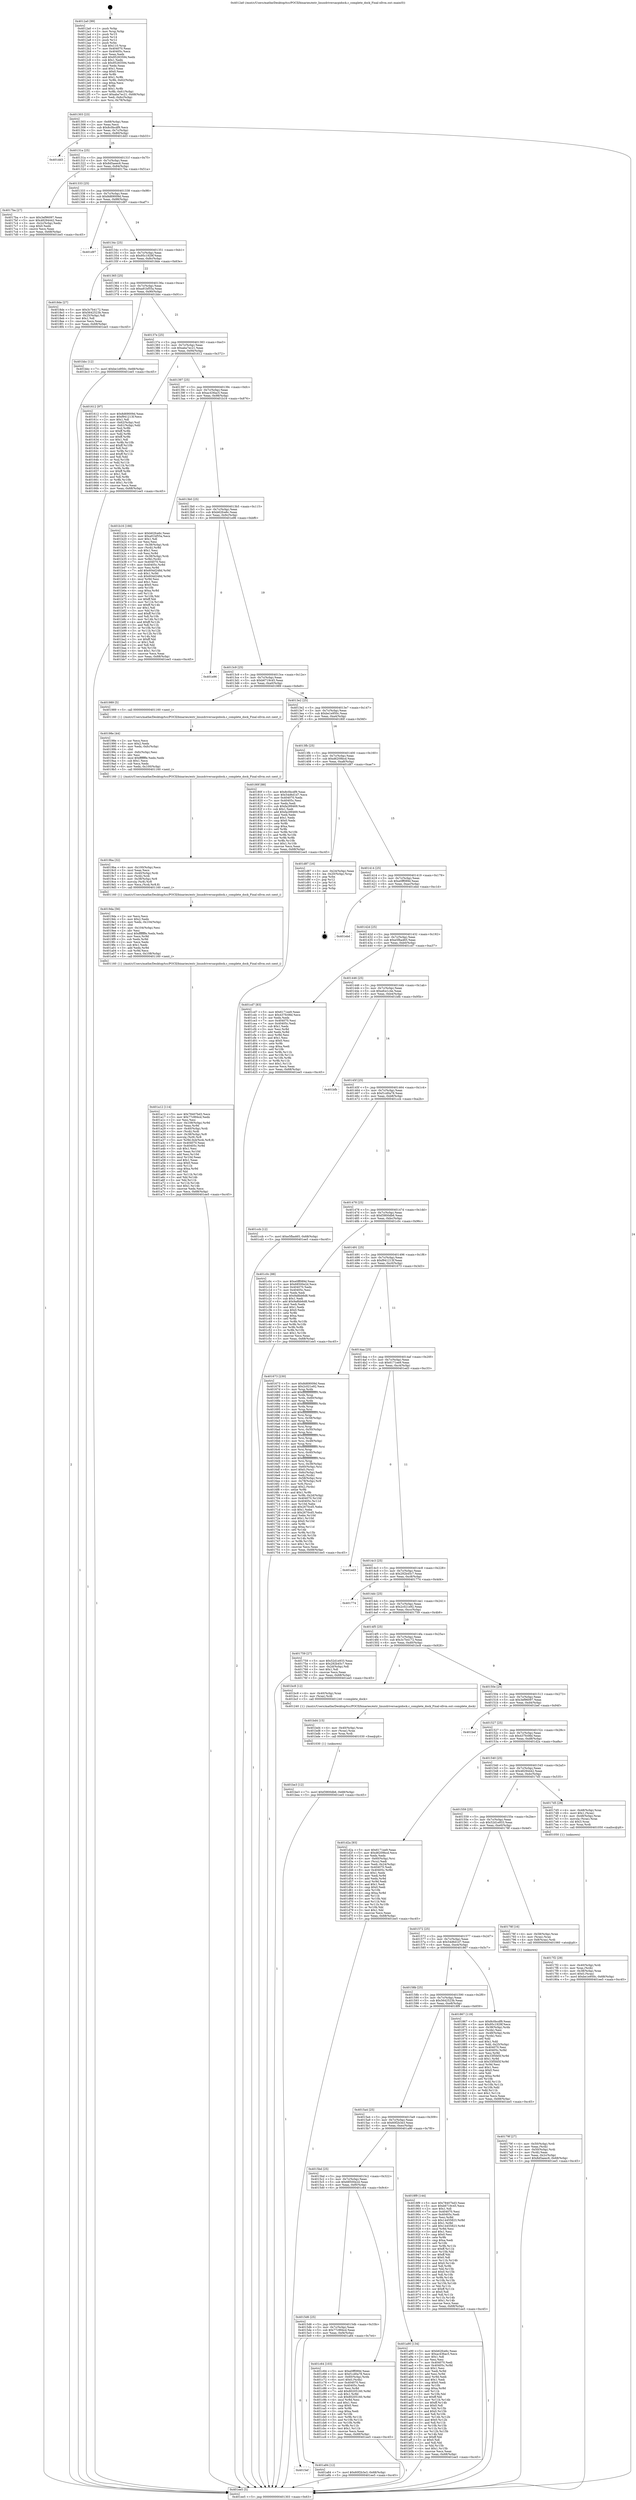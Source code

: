 digraph "0x4012a0" {
  label = "0x4012a0 (/mnt/c/Users/mathe/Desktop/tcc/POCII/binaries/extr_linuxdriversacpidock.c_complete_dock_Final-ollvm.out::main(0))"
  labelloc = "t"
  node[shape=record]

  Entry [label="",width=0.3,height=0.3,shape=circle,fillcolor=black,style=filled]
  "0x401303" [label="{
     0x401303 [23]\l
     | [instrs]\l
     &nbsp;&nbsp;0x401303 \<+3\>: mov -0x68(%rbp),%eax\l
     &nbsp;&nbsp;0x401306 \<+2\>: mov %eax,%ecx\l
     &nbsp;&nbsp;0x401308 \<+6\>: sub $0x8c0bcdf9,%ecx\l
     &nbsp;&nbsp;0x40130e \<+3\>: mov %eax,-0x7c(%rbp)\l
     &nbsp;&nbsp;0x401311 \<+3\>: mov %ecx,-0x80(%rbp)\l
     &nbsp;&nbsp;0x401314 \<+6\>: je 0000000000401dd3 \<main+0xb33\>\l
  }"]
  "0x401dd3" [label="{
     0x401dd3\l
  }", style=dashed]
  "0x40131a" [label="{
     0x40131a [25]\l
     | [instrs]\l
     &nbsp;&nbsp;0x40131a \<+5\>: jmp 000000000040131f \<main+0x7f\>\l
     &nbsp;&nbsp;0x40131f \<+3\>: mov -0x7c(%rbp),%eax\l
     &nbsp;&nbsp;0x401322 \<+5\>: sub $0x8d5aeec6,%eax\l
     &nbsp;&nbsp;0x401327 \<+6\>: mov %eax,-0x84(%rbp)\l
     &nbsp;&nbsp;0x40132d \<+6\>: je 00000000004017ba \<main+0x51a\>\l
  }"]
  Exit [label="",width=0.3,height=0.3,shape=circle,fillcolor=black,style=filled,peripheries=2]
  "0x4017ba" [label="{
     0x4017ba [27]\l
     | [instrs]\l
     &nbsp;&nbsp;0x4017ba \<+5\>: mov $0x3ef96097,%eax\l
     &nbsp;&nbsp;0x4017bf \<+5\>: mov $0x48294442,%ecx\l
     &nbsp;&nbsp;0x4017c4 \<+3\>: mov -0x2c(%rbp),%edx\l
     &nbsp;&nbsp;0x4017c7 \<+3\>: cmp $0x0,%edx\l
     &nbsp;&nbsp;0x4017ca \<+3\>: cmove %ecx,%eax\l
     &nbsp;&nbsp;0x4017cd \<+3\>: mov %eax,-0x68(%rbp)\l
     &nbsp;&nbsp;0x4017d0 \<+5\>: jmp 0000000000401ee5 \<main+0xc45\>\l
  }"]
  "0x401333" [label="{
     0x401333 [25]\l
     | [instrs]\l
     &nbsp;&nbsp;0x401333 \<+5\>: jmp 0000000000401338 \<main+0x98\>\l
     &nbsp;&nbsp;0x401338 \<+3\>: mov -0x7c(%rbp),%eax\l
     &nbsp;&nbsp;0x40133b \<+5\>: sub $0x8d69009d,%eax\l
     &nbsp;&nbsp;0x401340 \<+6\>: mov %eax,-0x88(%rbp)\l
     &nbsp;&nbsp;0x401346 \<+6\>: je 0000000000401d97 \<main+0xaf7\>\l
  }"]
  "0x401be3" [label="{
     0x401be3 [12]\l
     | [instrs]\l
     &nbsp;&nbsp;0x401be3 \<+7\>: movl $0xf3800db6,-0x68(%rbp)\l
     &nbsp;&nbsp;0x401bea \<+5\>: jmp 0000000000401ee5 \<main+0xc45\>\l
  }"]
  "0x401d97" [label="{
     0x401d97\l
  }", style=dashed]
  "0x40134c" [label="{
     0x40134c [25]\l
     | [instrs]\l
     &nbsp;&nbsp;0x40134c \<+5\>: jmp 0000000000401351 \<main+0xb1\>\l
     &nbsp;&nbsp;0x401351 \<+3\>: mov -0x7c(%rbp),%eax\l
     &nbsp;&nbsp;0x401354 \<+5\>: sub $0x95c1929f,%eax\l
     &nbsp;&nbsp;0x401359 \<+6\>: mov %eax,-0x8c(%rbp)\l
     &nbsp;&nbsp;0x40135f \<+6\>: je 00000000004018de \<main+0x63e\>\l
  }"]
  "0x401bd4" [label="{
     0x401bd4 [15]\l
     | [instrs]\l
     &nbsp;&nbsp;0x401bd4 \<+4\>: mov -0x40(%rbp),%rax\l
     &nbsp;&nbsp;0x401bd8 \<+3\>: mov (%rax),%rax\l
     &nbsp;&nbsp;0x401bdb \<+3\>: mov %rax,%rdi\l
     &nbsp;&nbsp;0x401bde \<+5\>: call 0000000000401030 \<free@plt\>\l
     | [calls]\l
     &nbsp;&nbsp;0x401030 \{1\} (unknown)\l
  }"]
  "0x4018de" [label="{
     0x4018de [27]\l
     | [instrs]\l
     &nbsp;&nbsp;0x4018de \<+5\>: mov $0x3c7b4172,%eax\l
     &nbsp;&nbsp;0x4018e3 \<+5\>: mov $0x5642523b,%ecx\l
     &nbsp;&nbsp;0x4018e8 \<+3\>: mov -0x25(%rbp),%dl\l
     &nbsp;&nbsp;0x4018eb \<+3\>: test $0x1,%dl\l
     &nbsp;&nbsp;0x4018ee \<+3\>: cmovne %ecx,%eax\l
     &nbsp;&nbsp;0x4018f1 \<+3\>: mov %eax,-0x68(%rbp)\l
     &nbsp;&nbsp;0x4018f4 \<+5\>: jmp 0000000000401ee5 \<main+0xc45\>\l
  }"]
  "0x401365" [label="{
     0x401365 [25]\l
     | [instrs]\l
     &nbsp;&nbsp;0x401365 \<+5\>: jmp 000000000040136a \<main+0xca\>\l
     &nbsp;&nbsp;0x40136a \<+3\>: mov -0x7c(%rbp),%eax\l
     &nbsp;&nbsp;0x40136d \<+5\>: sub $0xa91bf55a,%eax\l
     &nbsp;&nbsp;0x401372 \<+6\>: mov %eax,-0x90(%rbp)\l
     &nbsp;&nbsp;0x401378 \<+6\>: je 0000000000401bbc \<main+0x91c\>\l
  }"]
  "0x4015ef" [label="{
     0x4015ef\l
  }", style=dashed]
  "0x401bbc" [label="{
     0x401bbc [12]\l
     | [instrs]\l
     &nbsp;&nbsp;0x401bbc \<+7\>: movl $0xbe1e950c,-0x68(%rbp)\l
     &nbsp;&nbsp;0x401bc3 \<+5\>: jmp 0000000000401ee5 \<main+0xc45\>\l
  }"]
  "0x40137e" [label="{
     0x40137e [25]\l
     | [instrs]\l
     &nbsp;&nbsp;0x40137e \<+5\>: jmp 0000000000401383 \<main+0xe3\>\l
     &nbsp;&nbsp;0x401383 \<+3\>: mov -0x7c(%rbp),%eax\l
     &nbsp;&nbsp;0x401386 \<+5\>: sub $0xaba7ec21,%eax\l
     &nbsp;&nbsp;0x40138b \<+6\>: mov %eax,-0x94(%rbp)\l
     &nbsp;&nbsp;0x401391 \<+6\>: je 0000000000401612 \<main+0x372\>\l
  }"]
  "0x401a84" [label="{
     0x401a84 [12]\l
     | [instrs]\l
     &nbsp;&nbsp;0x401a84 \<+7\>: movl $0x60f2b3e3,-0x68(%rbp)\l
     &nbsp;&nbsp;0x401a8b \<+5\>: jmp 0000000000401ee5 \<main+0xc45\>\l
  }"]
  "0x401612" [label="{
     0x401612 [97]\l
     | [instrs]\l
     &nbsp;&nbsp;0x401612 \<+5\>: mov $0x8d69009d,%eax\l
     &nbsp;&nbsp;0x401617 \<+5\>: mov $0xf941213f,%ecx\l
     &nbsp;&nbsp;0x40161c \<+2\>: mov $0x1,%dl\l
     &nbsp;&nbsp;0x40161e \<+4\>: mov -0x62(%rbp),%sil\l
     &nbsp;&nbsp;0x401622 \<+4\>: mov -0x61(%rbp),%dil\l
     &nbsp;&nbsp;0x401626 \<+3\>: mov %sil,%r8b\l
     &nbsp;&nbsp;0x401629 \<+4\>: xor $0xff,%r8b\l
     &nbsp;&nbsp;0x40162d \<+3\>: mov %dil,%r9b\l
     &nbsp;&nbsp;0x401630 \<+4\>: xor $0xff,%r9b\l
     &nbsp;&nbsp;0x401634 \<+3\>: xor $0x1,%dl\l
     &nbsp;&nbsp;0x401637 \<+3\>: mov %r8b,%r10b\l
     &nbsp;&nbsp;0x40163a \<+4\>: and $0xff,%r10b\l
     &nbsp;&nbsp;0x40163e \<+3\>: and %dl,%sil\l
     &nbsp;&nbsp;0x401641 \<+3\>: mov %r9b,%r11b\l
     &nbsp;&nbsp;0x401644 \<+4\>: and $0xff,%r11b\l
     &nbsp;&nbsp;0x401648 \<+3\>: and %dl,%dil\l
     &nbsp;&nbsp;0x40164b \<+3\>: or %sil,%r10b\l
     &nbsp;&nbsp;0x40164e \<+3\>: or %dil,%r11b\l
     &nbsp;&nbsp;0x401651 \<+3\>: xor %r11b,%r10b\l
     &nbsp;&nbsp;0x401654 \<+3\>: or %r9b,%r8b\l
     &nbsp;&nbsp;0x401657 \<+4\>: xor $0xff,%r8b\l
     &nbsp;&nbsp;0x40165b \<+3\>: or $0x1,%dl\l
     &nbsp;&nbsp;0x40165e \<+3\>: and %dl,%r8b\l
     &nbsp;&nbsp;0x401661 \<+3\>: or %r8b,%r10b\l
     &nbsp;&nbsp;0x401664 \<+4\>: test $0x1,%r10b\l
     &nbsp;&nbsp;0x401668 \<+3\>: cmovne %ecx,%eax\l
     &nbsp;&nbsp;0x40166b \<+3\>: mov %eax,-0x68(%rbp)\l
     &nbsp;&nbsp;0x40166e \<+5\>: jmp 0000000000401ee5 \<main+0xc45\>\l
  }"]
  "0x401397" [label="{
     0x401397 [25]\l
     | [instrs]\l
     &nbsp;&nbsp;0x401397 \<+5\>: jmp 000000000040139c \<main+0xfc\>\l
     &nbsp;&nbsp;0x40139c \<+3\>: mov -0x7c(%rbp),%eax\l
     &nbsp;&nbsp;0x40139f \<+5\>: sub $0xac436ac5,%eax\l
     &nbsp;&nbsp;0x4013a4 \<+6\>: mov %eax,-0x98(%rbp)\l
     &nbsp;&nbsp;0x4013aa \<+6\>: je 0000000000401b16 \<main+0x876\>\l
  }"]
  "0x401ee5" [label="{
     0x401ee5 [5]\l
     | [instrs]\l
     &nbsp;&nbsp;0x401ee5 \<+5\>: jmp 0000000000401303 \<main+0x63\>\l
  }"]
  "0x4012a0" [label="{
     0x4012a0 [99]\l
     | [instrs]\l
     &nbsp;&nbsp;0x4012a0 \<+1\>: push %rbp\l
     &nbsp;&nbsp;0x4012a1 \<+3\>: mov %rsp,%rbp\l
     &nbsp;&nbsp;0x4012a4 \<+2\>: push %r15\l
     &nbsp;&nbsp;0x4012a6 \<+2\>: push %r14\l
     &nbsp;&nbsp;0x4012a8 \<+2\>: push %r12\l
     &nbsp;&nbsp;0x4012aa \<+1\>: push %rbx\l
     &nbsp;&nbsp;0x4012ab \<+7\>: sub $0x110,%rsp\l
     &nbsp;&nbsp;0x4012b2 \<+7\>: mov 0x404070,%eax\l
     &nbsp;&nbsp;0x4012b9 \<+7\>: mov 0x40405c,%ecx\l
     &nbsp;&nbsp;0x4012c0 \<+2\>: mov %eax,%edx\l
     &nbsp;&nbsp;0x4012c2 \<+6\>: add $0x95283594,%edx\l
     &nbsp;&nbsp;0x4012c8 \<+3\>: sub $0x1,%edx\l
     &nbsp;&nbsp;0x4012cb \<+6\>: sub $0x95283594,%edx\l
     &nbsp;&nbsp;0x4012d1 \<+3\>: imul %edx,%eax\l
     &nbsp;&nbsp;0x4012d4 \<+3\>: and $0x1,%eax\l
     &nbsp;&nbsp;0x4012d7 \<+3\>: cmp $0x0,%eax\l
     &nbsp;&nbsp;0x4012da \<+4\>: sete %r8b\l
     &nbsp;&nbsp;0x4012de \<+4\>: and $0x1,%r8b\l
     &nbsp;&nbsp;0x4012e2 \<+4\>: mov %r8b,-0x62(%rbp)\l
     &nbsp;&nbsp;0x4012e6 \<+3\>: cmp $0xa,%ecx\l
     &nbsp;&nbsp;0x4012e9 \<+4\>: setl %r8b\l
     &nbsp;&nbsp;0x4012ed \<+4\>: and $0x1,%r8b\l
     &nbsp;&nbsp;0x4012f1 \<+4\>: mov %r8b,-0x61(%rbp)\l
     &nbsp;&nbsp;0x4012f5 \<+7\>: movl $0xaba7ec21,-0x68(%rbp)\l
     &nbsp;&nbsp;0x4012fc \<+3\>: mov %edi,-0x6c(%rbp)\l
     &nbsp;&nbsp;0x4012ff \<+4\>: mov %rsi,-0x78(%rbp)\l
  }"]
  "0x4015d6" [label="{
     0x4015d6 [25]\l
     | [instrs]\l
     &nbsp;&nbsp;0x4015d6 \<+5\>: jmp 00000000004015db \<main+0x33b\>\l
     &nbsp;&nbsp;0x4015db \<+3\>: mov -0x7c(%rbp),%eax\l
     &nbsp;&nbsp;0x4015de \<+5\>: sub $0x77c994cd,%eax\l
     &nbsp;&nbsp;0x4015e3 \<+6\>: mov %eax,-0xf4(%rbp)\l
     &nbsp;&nbsp;0x4015e9 \<+6\>: je 0000000000401a84 \<main+0x7e4\>\l
  }"]
  "0x401b16" [label="{
     0x401b16 [166]\l
     | [instrs]\l
     &nbsp;&nbsp;0x401b16 \<+5\>: mov $0xb62fce6c,%eax\l
     &nbsp;&nbsp;0x401b1b \<+5\>: mov $0xa91bf55a,%ecx\l
     &nbsp;&nbsp;0x401b20 \<+2\>: mov $0x1,%dl\l
     &nbsp;&nbsp;0x401b22 \<+2\>: xor %esi,%esi\l
     &nbsp;&nbsp;0x401b24 \<+4\>: mov -0x38(%rbp),%rdi\l
     &nbsp;&nbsp;0x401b28 \<+3\>: mov (%rdi),%r8d\l
     &nbsp;&nbsp;0x401b2b \<+3\>: sub $0x1,%esi\l
     &nbsp;&nbsp;0x401b2e \<+3\>: sub %esi,%r8d\l
     &nbsp;&nbsp;0x401b31 \<+4\>: mov -0x38(%rbp),%rdi\l
     &nbsp;&nbsp;0x401b35 \<+3\>: mov %r8d,(%rdi)\l
     &nbsp;&nbsp;0x401b38 \<+7\>: mov 0x404070,%esi\l
     &nbsp;&nbsp;0x401b3f \<+8\>: mov 0x40405c,%r8d\l
     &nbsp;&nbsp;0x401b47 \<+3\>: mov %esi,%r9d\l
     &nbsp;&nbsp;0x401b4a \<+7\>: add $0x604d248d,%r9d\l
     &nbsp;&nbsp;0x401b51 \<+4\>: sub $0x1,%r9d\l
     &nbsp;&nbsp;0x401b55 \<+7\>: sub $0x604d248d,%r9d\l
     &nbsp;&nbsp;0x401b5c \<+4\>: imul %r9d,%esi\l
     &nbsp;&nbsp;0x401b60 \<+3\>: and $0x1,%esi\l
     &nbsp;&nbsp;0x401b63 \<+3\>: cmp $0x0,%esi\l
     &nbsp;&nbsp;0x401b66 \<+4\>: sete %r10b\l
     &nbsp;&nbsp;0x401b6a \<+4\>: cmp $0xa,%r8d\l
     &nbsp;&nbsp;0x401b6e \<+4\>: setl %r11b\l
     &nbsp;&nbsp;0x401b72 \<+3\>: mov %r10b,%bl\l
     &nbsp;&nbsp;0x401b75 \<+3\>: xor $0xff,%bl\l
     &nbsp;&nbsp;0x401b78 \<+3\>: mov %r11b,%r14b\l
     &nbsp;&nbsp;0x401b7b \<+4\>: xor $0xff,%r14b\l
     &nbsp;&nbsp;0x401b7f \<+3\>: xor $0x1,%dl\l
     &nbsp;&nbsp;0x401b82 \<+3\>: mov %bl,%r15b\l
     &nbsp;&nbsp;0x401b85 \<+4\>: and $0xff,%r15b\l
     &nbsp;&nbsp;0x401b89 \<+3\>: and %dl,%r10b\l
     &nbsp;&nbsp;0x401b8c \<+3\>: mov %r14b,%r12b\l
     &nbsp;&nbsp;0x401b8f \<+4\>: and $0xff,%r12b\l
     &nbsp;&nbsp;0x401b93 \<+3\>: and %dl,%r11b\l
     &nbsp;&nbsp;0x401b96 \<+3\>: or %r10b,%r15b\l
     &nbsp;&nbsp;0x401b99 \<+3\>: or %r11b,%r12b\l
     &nbsp;&nbsp;0x401b9c \<+3\>: xor %r12b,%r15b\l
     &nbsp;&nbsp;0x401b9f \<+3\>: or %r14b,%bl\l
     &nbsp;&nbsp;0x401ba2 \<+3\>: xor $0xff,%bl\l
     &nbsp;&nbsp;0x401ba5 \<+3\>: or $0x1,%dl\l
     &nbsp;&nbsp;0x401ba8 \<+2\>: and %dl,%bl\l
     &nbsp;&nbsp;0x401baa \<+3\>: or %bl,%r15b\l
     &nbsp;&nbsp;0x401bad \<+4\>: test $0x1,%r15b\l
     &nbsp;&nbsp;0x401bb1 \<+3\>: cmovne %ecx,%eax\l
     &nbsp;&nbsp;0x401bb4 \<+3\>: mov %eax,-0x68(%rbp)\l
     &nbsp;&nbsp;0x401bb7 \<+5\>: jmp 0000000000401ee5 \<main+0xc45\>\l
  }"]
  "0x4013b0" [label="{
     0x4013b0 [25]\l
     | [instrs]\l
     &nbsp;&nbsp;0x4013b0 \<+5\>: jmp 00000000004013b5 \<main+0x115\>\l
     &nbsp;&nbsp;0x4013b5 \<+3\>: mov -0x7c(%rbp),%eax\l
     &nbsp;&nbsp;0x4013b8 \<+5\>: sub $0xb62fce6c,%eax\l
     &nbsp;&nbsp;0x4013bd \<+6\>: mov %eax,-0x9c(%rbp)\l
     &nbsp;&nbsp;0x4013c3 \<+6\>: je 0000000000401e96 \<main+0xbf6\>\l
  }"]
  "0x401c64" [label="{
     0x401c64 [103]\l
     | [instrs]\l
     &nbsp;&nbsp;0x401c64 \<+5\>: mov $0xe0ff089d,%eax\l
     &nbsp;&nbsp;0x401c69 \<+5\>: mov $0xf1cd0a78,%ecx\l
     &nbsp;&nbsp;0x401c6e \<+4\>: mov -0x60(%rbp),%rdx\l
     &nbsp;&nbsp;0x401c72 \<+6\>: movl $0x0,(%rdx)\l
     &nbsp;&nbsp;0x401c78 \<+7\>: mov 0x404070,%esi\l
     &nbsp;&nbsp;0x401c7f \<+7\>: mov 0x40405c,%edi\l
     &nbsp;&nbsp;0x401c86 \<+3\>: mov %esi,%r8d\l
     &nbsp;&nbsp;0x401c89 \<+7\>: add $0x80205160,%r8d\l
     &nbsp;&nbsp;0x401c90 \<+4\>: sub $0x1,%r8d\l
     &nbsp;&nbsp;0x401c94 \<+7\>: sub $0x80205160,%r8d\l
     &nbsp;&nbsp;0x401c9b \<+4\>: imul %r8d,%esi\l
     &nbsp;&nbsp;0x401c9f \<+3\>: and $0x1,%esi\l
     &nbsp;&nbsp;0x401ca2 \<+3\>: cmp $0x0,%esi\l
     &nbsp;&nbsp;0x401ca5 \<+4\>: sete %r9b\l
     &nbsp;&nbsp;0x401ca9 \<+3\>: cmp $0xa,%edi\l
     &nbsp;&nbsp;0x401cac \<+4\>: setl %r10b\l
     &nbsp;&nbsp;0x401cb0 \<+3\>: mov %r9b,%r11b\l
     &nbsp;&nbsp;0x401cb3 \<+3\>: and %r10b,%r11b\l
     &nbsp;&nbsp;0x401cb6 \<+3\>: xor %r10b,%r9b\l
     &nbsp;&nbsp;0x401cb9 \<+3\>: or %r9b,%r11b\l
     &nbsp;&nbsp;0x401cbc \<+4\>: test $0x1,%r11b\l
     &nbsp;&nbsp;0x401cc0 \<+3\>: cmovne %ecx,%eax\l
     &nbsp;&nbsp;0x401cc3 \<+3\>: mov %eax,-0x68(%rbp)\l
     &nbsp;&nbsp;0x401cc6 \<+5\>: jmp 0000000000401ee5 \<main+0xc45\>\l
  }"]
  "0x401e96" [label="{
     0x401e96\l
  }", style=dashed]
  "0x4013c9" [label="{
     0x4013c9 [25]\l
     | [instrs]\l
     &nbsp;&nbsp;0x4013c9 \<+5\>: jmp 00000000004013ce \<main+0x12e\>\l
     &nbsp;&nbsp;0x4013ce \<+3\>: mov -0x7c(%rbp),%eax\l
     &nbsp;&nbsp;0x4013d1 \<+5\>: sub $0xb6719c45,%eax\l
     &nbsp;&nbsp;0x4013d6 \<+6\>: mov %eax,-0xa0(%rbp)\l
     &nbsp;&nbsp;0x4013dc \<+6\>: je 0000000000401989 \<main+0x6e9\>\l
  }"]
  "0x4015bd" [label="{
     0x4015bd [25]\l
     | [instrs]\l
     &nbsp;&nbsp;0x4015bd \<+5\>: jmp 00000000004015c2 \<main+0x322\>\l
     &nbsp;&nbsp;0x4015c2 \<+3\>: mov -0x7c(%rbp),%eax\l
     &nbsp;&nbsp;0x4015c5 \<+5\>: sub $0x68500e2d,%eax\l
     &nbsp;&nbsp;0x4015ca \<+6\>: mov %eax,-0xf0(%rbp)\l
     &nbsp;&nbsp;0x4015d0 \<+6\>: je 0000000000401c64 \<main+0x9c4\>\l
  }"]
  "0x401989" [label="{
     0x401989 [5]\l
     | [instrs]\l
     &nbsp;&nbsp;0x401989 \<+5\>: call 0000000000401160 \<next_i\>\l
     | [calls]\l
     &nbsp;&nbsp;0x401160 \{1\} (/mnt/c/Users/mathe/Desktop/tcc/POCII/binaries/extr_linuxdriversacpidock.c_complete_dock_Final-ollvm.out::next_i)\l
  }"]
  "0x4013e2" [label="{
     0x4013e2 [25]\l
     | [instrs]\l
     &nbsp;&nbsp;0x4013e2 \<+5\>: jmp 00000000004013e7 \<main+0x147\>\l
     &nbsp;&nbsp;0x4013e7 \<+3\>: mov -0x7c(%rbp),%eax\l
     &nbsp;&nbsp;0x4013ea \<+5\>: sub $0xbe1e950c,%eax\l
     &nbsp;&nbsp;0x4013ef \<+6\>: mov %eax,-0xa4(%rbp)\l
     &nbsp;&nbsp;0x4013f5 \<+6\>: je 000000000040180f \<main+0x56f\>\l
  }"]
  "0x401a90" [label="{
     0x401a90 [134]\l
     | [instrs]\l
     &nbsp;&nbsp;0x401a90 \<+5\>: mov $0xb62fce6c,%eax\l
     &nbsp;&nbsp;0x401a95 \<+5\>: mov $0xac436ac5,%ecx\l
     &nbsp;&nbsp;0x401a9a \<+2\>: mov $0x1,%dl\l
     &nbsp;&nbsp;0x401a9c \<+2\>: xor %esi,%esi\l
     &nbsp;&nbsp;0x401a9e \<+7\>: mov 0x404070,%edi\l
     &nbsp;&nbsp;0x401aa5 \<+8\>: mov 0x40405c,%r8d\l
     &nbsp;&nbsp;0x401aad \<+3\>: sub $0x1,%esi\l
     &nbsp;&nbsp;0x401ab0 \<+3\>: mov %edi,%r9d\l
     &nbsp;&nbsp;0x401ab3 \<+3\>: add %esi,%r9d\l
     &nbsp;&nbsp;0x401ab6 \<+4\>: imul %r9d,%edi\l
     &nbsp;&nbsp;0x401aba \<+3\>: and $0x1,%edi\l
     &nbsp;&nbsp;0x401abd \<+3\>: cmp $0x0,%edi\l
     &nbsp;&nbsp;0x401ac0 \<+4\>: sete %r10b\l
     &nbsp;&nbsp;0x401ac4 \<+4\>: cmp $0xa,%r8d\l
     &nbsp;&nbsp;0x401ac8 \<+4\>: setl %r11b\l
     &nbsp;&nbsp;0x401acc \<+3\>: mov %r10b,%bl\l
     &nbsp;&nbsp;0x401acf \<+3\>: xor $0xff,%bl\l
     &nbsp;&nbsp;0x401ad2 \<+3\>: mov %r11b,%r14b\l
     &nbsp;&nbsp;0x401ad5 \<+4\>: xor $0xff,%r14b\l
     &nbsp;&nbsp;0x401ad9 \<+3\>: xor $0x0,%dl\l
     &nbsp;&nbsp;0x401adc \<+3\>: mov %bl,%r15b\l
     &nbsp;&nbsp;0x401adf \<+4\>: and $0x0,%r15b\l
     &nbsp;&nbsp;0x401ae3 \<+3\>: and %dl,%r10b\l
     &nbsp;&nbsp;0x401ae6 \<+3\>: mov %r14b,%r12b\l
     &nbsp;&nbsp;0x401ae9 \<+4\>: and $0x0,%r12b\l
     &nbsp;&nbsp;0x401aed \<+3\>: and %dl,%r11b\l
     &nbsp;&nbsp;0x401af0 \<+3\>: or %r10b,%r15b\l
     &nbsp;&nbsp;0x401af3 \<+3\>: or %r11b,%r12b\l
     &nbsp;&nbsp;0x401af6 \<+3\>: xor %r12b,%r15b\l
     &nbsp;&nbsp;0x401af9 \<+3\>: or %r14b,%bl\l
     &nbsp;&nbsp;0x401afc \<+3\>: xor $0xff,%bl\l
     &nbsp;&nbsp;0x401aff \<+3\>: or $0x0,%dl\l
     &nbsp;&nbsp;0x401b02 \<+2\>: and %dl,%bl\l
     &nbsp;&nbsp;0x401b04 \<+3\>: or %bl,%r15b\l
     &nbsp;&nbsp;0x401b07 \<+4\>: test $0x1,%r15b\l
     &nbsp;&nbsp;0x401b0b \<+3\>: cmovne %ecx,%eax\l
     &nbsp;&nbsp;0x401b0e \<+3\>: mov %eax,-0x68(%rbp)\l
     &nbsp;&nbsp;0x401b11 \<+5\>: jmp 0000000000401ee5 \<main+0xc45\>\l
  }"]
  "0x40180f" [label="{
     0x40180f [88]\l
     | [instrs]\l
     &nbsp;&nbsp;0x40180f \<+5\>: mov $0x8c0bcdf9,%eax\l
     &nbsp;&nbsp;0x401814 \<+5\>: mov $0x54d6d1d7,%ecx\l
     &nbsp;&nbsp;0x401819 \<+7\>: mov 0x404070,%edx\l
     &nbsp;&nbsp;0x401820 \<+7\>: mov 0x40405c,%esi\l
     &nbsp;&nbsp;0x401827 \<+2\>: mov %edx,%edi\l
     &nbsp;&nbsp;0x401829 \<+6\>: sub $0xfa289469,%edi\l
     &nbsp;&nbsp;0x40182f \<+3\>: sub $0x1,%edi\l
     &nbsp;&nbsp;0x401832 \<+6\>: add $0xfa289469,%edi\l
     &nbsp;&nbsp;0x401838 \<+3\>: imul %edi,%edx\l
     &nbsp;&nbsp;0x40183b \<+3\>: and $0x1,%edx\l
     &nbsp;&nbsp;0x40183e \<+3\>: cmp $0x0,%edx\l
     &nbsp;&nbsp;0x401841 \<+4\>: sete %r8b\l
     &nbsp;&nbsp;0x401845 \<+3\>: cmp $0xa,%esi\l
     &nbsp;&nbsp;0x401848 \<+4\>: setl %r9b\l
     &nbsp;&nbsp;0x40184c \<+3\>: mov %r8b,%r10b\l
     &nbsp;&nbsp;0x40184f \<+3\>: and %r9b,%r10b\l
     &nbsp;&nbsp;0x401852 \<+3\>: xor %r9b,%r8b\l
     &nbsp;&nbsp;0x401855 \<+3\>: or %r8b,%r10b\l
     &nbsp;&nbsp;0x401858 \<+4\>: test $0x1,%r10b\l
     &nbsp;&nbsp;0x40185c \<+3\>: cmovne %ecx,%eax\l
     &nbsp;&nbsp;0x40185f \<+3\>: mov %eax,-0x68(%rbp)\l
     &nbsp;&nbsp;0x401862 \<+5\>: jmp 0000000000401ee5 \<main+0xc45\>\l
  }"]
  "0x4013fb" [label="{
     0x4013fb [25]\l
     | [instrs]\l
     &nbsp;&nbsp;0x4013fb \<+5\>: jmp 0000000000401400 \<main+0x160\>\l
     &nbsp;&nbsp;0x401400 \<+3\>: mov -0x7c(%rbp),%eax\l
     &nbsp;&nbsp;0x401403 \<+5\>: sub $0xd6209bcd,%eax\l
     &nbsp;&nbsp;0x401408 \<+6\>: mov %eax,-0xa8(%rbp)\l
     &nbsp;&nbsp;0x40140e \<+6\>: je 0000000000401d87 \<main+0xae7\>\l
  }"]
  "0x401a12" [label="{
     0x401a12 [114]\l
     | [instrs]\l
     &nbsp;&nbsp;0x401a12 \<+5\>: mov $0x78407bd3,%ecx\l
     &nbsp;&nbsp;0x401a17 \<+5\>: mov $0x77c994cd,%edx\l
     &nbsp;&nbsp;0x401a1c \<+2\>: xor %esi,%esi\l
     &nbsp;&nbsp;0x401a1e \<+7\>: mov -0x108(%rbp),%r9d\l
     &nbsp;&nbsp;0x401a25 \<+4\>: imul %eax,%r9d\l
     &nbsp;&nbsp;0x401a29 \<+4\>: mov -0x40(%rbp),%rdi\l
     &nbsp;&nbsp;0x401a2d \<+3\>: mov (%rdi),%rdi\l
     &nbsp;&nbsp;0x401a30 \<+4\>: mov -0x38(%rbp),%r8\l
     &nbsp;&nbsp;0x401a34 \<+3\>: movslq (%r8),%r8\l
     &nbsp;&nbsp;0x401a37 \<+5\>: mov %r9d,0x4(%rdi,%r8,8)\l
     &nbsp;&nbsp;0x401a3c \<+7\>: mov 0x404070,%eax\l
     &nbsp;&nbsp;0x401a43 \<+8\>: mov 0x40405c,%r9d\l
     &nbsp;&nbsp;0x401a4b \<+3\>: sub $0x1,%esi\l
     &nbsp;&nbsp;0x401a4e \<+3\>: mov %eax,%r10d\l
     &nbsp;&nbsp;0x401a51 \<+3\>: add %esi,%r10d\l
     &nbsp;&nbsp;0x401a54 \<+4\>: imul %r10d,%eax\l
     &nbsp;&nbsp;0x401a58 \<+3\>: and $0x1,%eax\l
     &nbsp;&nbsp;0x401a5b \<+3\>: cmp $0x0,%eax\l
     &nbsp;&nbsp;0x401a5e \<+4\>: sete %r11b\l
     &nbsp;&nbsp;0x401a62 \<+4\>: cmp $0xa,%r9d\l
     &nbsp;&nbsp;0x401a66 \<+3\>: setl %bl\l
     &nbsp;&nbsp;0x401a69 \<+3\>: mov %r11b,%r14b\l
     &nbsp;&nbsp;0x401a6c \<+3\>: and %bl,%r14b\l
     &nbsp;&nbsp;0x401a6f \<+3\>: xor %bl,%r11b\l
     &nbsp;&nbsp;0x401a72 \<+3\>: or %r11b,%r14b\l
     &nbsp;&nbsp;0x401a75 \<+4\>: test $0x1,%r14b\l
     &nbsp;&nbsp;0x401a79 \<+3\>: cmovne %edx,%ecx\l
     &nbsp;&nbsp;0x401a7c \<+3\>: mov %ecx,-0x68(%rbp)\l
     &nbsp;&nbsp;0x401a7f \<+5\>: jmp 0000000000401ee5 \<main+0xc45\>\l
  }"]
  "0x401d87" [label="{
     0x401d87 [16]\l
     | [instrs]\l
     &nbsp;&nbsp;0x401d87 \<+3\>: mov -0x24(%rbp),%eax\l
     &nbsp;&nbsp;0x401d8a \<+4\>: lea -0x20(%rbp),%rsp\l
     &nbsp;&nbsp;0x401d8e \<+1\>: pop %rbx\l
     &nbsp;&nbsp;0x401d8f \<+2\>: pop %r12\l
     &nbsp;&nbsp;0x401d91 \<+2\>: pop %r14\l
     &nbsp;&nbsp;0x401d93 \<+2\>: pop %r15\l
     &nbsp;&nbsp;0x401d95 \<+1\>: pop %rbp\l
     &nbsp;&nbsp;0x401d96 \<+1\>: ret\l
  }"]
  "0x401414" [label="{
     0x401414 [25]\l
     | [instrs]\l
     &nbsp;&nbsp;0x401414 \<+5\>: jmp 0000000000401419 \<main+0x179\>\l
     &nbsp;&nbsp;0x401419 \<+3\>: mov -0x7c(%rbp),%eax\l
     &nbsp;&nbsp;0x40141c \<+5\>: sub $0xe0ff089d,%eax\l
     &nbsp;&nbsp;0x401421 \<+6\>: mov %eax,-0xac(%rbp)\l
     &nbsp;&nbsp;0x401427 \<+6\>: je 0000000000401ebd \<main+0xc1d\>\l
  }"]
  "0x4019da" [label="{
     0x4019da [56]\l
     | [instrs]\l
     &nbsp;&nbsp;0x4019da \<+2\>: xor %ecx,%ecx\l
     &nbsp;&nbsp;0x4019dc \<+5\>: mov $0x2,%edx\l
     &nbsp;&nbsp;0x4019e1 \<+6\>: mov %edx,-0x104(%rbp)\l
     &nbsp;&nbsp;0x4019e7 \<+1\>: cltd\l
     &nbsp;&nbsp;0x4019e8 \<+6\>: mov -0x104(%rbp),%esi\l
     &nbsp;&nbsp;0x4019ee \<+2\>: idiv %esi\l
     &nbsp;&nbsp;0x4019f0 \<+6\>: imul $0xfffffffe,%edx,%edx\l
     &nbsp;&nbsp;0x4019f6 \<+3\>: mov %ecx,%r9d\l
     &nbsp;&nbsp;0x4019f9 \<+3\>: sub %edx,%r9d\l
     &nbsp;&nbsp;0x4019fc \<+2\>: mov %ecx,%edx\l
     &nbsp;&nbsp;0x4019fe \<+3\>: sub $0x1,%edx\l
     &nbsp;&nbsp;0x401a01 \<+3\>: add %edx,%r9d\l
     &nbsp;&nbsp;0x401a04 \<+3\>: sub %r9d,%ecx\l
     &nbsp;&nbsp;0x401a07 \<+6\>: mov %ecx,-0x108(%rbp)\l
     &nbsp;&nbsp;0x401a0d \<+5\>: call 0000000000401160 \<next_i\>\l
     | [calls]\l
     &nbsp;&nbsp;0x401160 \{1\} (/mnt/c/Users/mathe/Desktop/tcc/POCII/binaries/extr_linuxdriversacpidock.c_complete_dock_Final-ollvm.out::next_i)\l
  }"]
  "0x401ebd" [label="{
     0x401ebd\l
  }", style=dashed]
  "0x40142d" [label="{
     0x40142d [25]\l
     | [instrs]\l
     &nbsp;&nbsp;0x40142d \<+5\>: jmp 0000000000401432 \<main+0x192\>\l
     &nbsp;&nbsp;0x401432 \<+3\>: mov -0x7c(%rbp),%eax\l
     &nbsp;&nbsp;0x401435 \<+5\>: sub $0xe5fba465,%eax\l
     &nbsp;&nbsp;0x40143a \<+6\>: mov %eax,-0xb0(%rbp)\l
     &nbsp;&nbsp;0x401440 \<+6\>: je 0000000000401cd7 \<main+0xa37\>\l
  }"]
  "0x4019ba" [label="{
     0x4019ba [32]\l
     | [instrs]\l
     &nbsp;&nbsp;0x4019ba \<+6\>: mov -0x100(%rbp),%ecx\l
     &nbsp;&nbsp;0x4019c0 \<+3\>: imul %eax,%ecx\l
     &nbsp;&nbsp;0x4019c3 \<+4\>: mov -0x40(%rbp),%rdi\l
     &nbsp;&nbsp;0x4019c7 \<+3\>: mov (%rdi),%rdi\l
     &nbsp;&nbsp;0x4019ca \<+4\>: mov -0x38(%rbp),%r8\l
     &nbsp;&nbsp;0x4019ce \<+3\>: movslq (%r8),%r8\l
     &nbsp;&nbsp;0x4019d1 \<+4\>: mov %ecx,(%rdi,%r8,8)\l
     &nbsp;&nbsp;0x4019d5 \<+5\>: call 0000000000401160 \<next_i\>\l
     | [calls]\l
     &nbsp;&nbsp;0x401160 \{1\} (/mnt/c/Users/mathe/Desktop/tcc/POCII/binaries/extr_linuxdriversacpidock.c_complete_dock_Final-ollvm.out::next_i)\l
  }"]
  "0x401cd7" [label="{
     0x401cd7 [83]\l
     | [instrs]\l
     &nbsp;&nbsp;0x401cd7 \<+5\>: mov $0x6171ee9,%eax\l
     &nbsp;&nbsp;0x401cdc \<+5\>: mov $0x437fc08d,%ecx\l
     &nbsp;&nbsp;0x401ce1 \<+2\>: xor %edx,%edx\l
     &nbsp;&nbsp;0x401ce3 \<+7\>: mov 0x404070,%esi\l
     &nbsp;&nbsp;0x401cea \<+7\>: mov 0x40405c,%edi\l
     &nbsp;&nbsp;0x401cf1 \<+3\>: sub $0x1,%edx\l
     &nbsp;&nbsp;0x401cf4 \<+3\>: mov %esi,%r8d\l
     &nbsp;&nbsp;0x401cf7 \<+3\>: add %edx,%r8d\l
     &nbsp;&nbsp;0x401cfa \<+4\>: imul %r8d,%esi\l
     &nbsp;&nbsp;0x401cfe \<+3\>: and $0x1,%esi\l
     &nbsp;&nbsp;0x401d01 \<+3\>: cmp $0x0,%esi\l
     &nbsp;&nbsp;0x401d04 \<+4\>: sete %r9b\l
     &nbsp;&nbsp;0x401d08 \<+3\>: cmp $0xa,%edi\l
     &nbsp;&nbsp;0x401d0b \<+4\>: setl %r10b\l
     &nbsp;&nbsp;0x401d0f \<+3\>: mov %r9b,%r11b\l
     &nbsp;&nbsp;0x401d12 \<+3\>: and %r10b,%r11b\l
     &nbsp;&nbsp;0x401d15 \<+3\>: xor %r10b,%r9b\l
     &nbsp;&nbsp;0x401d18 \<+3\>: or %r9b,%r11b\l
     &nbsp;&nbsp;0x401d1b \<+4\>: test $0x1,%r11b\l
     &nbsp;&nbsp;0x401d1f \<+3\>: cmovne %ecx,%eax\l
     &nbsp;&nbsp;0x401d22 \<+3\>: mov %eax,-0x68(%rbp)\l
     &nbsp;&nbsp;0x401d25 \<+5\>: jmp 0000000000401ee5 \<main+0xc45\>\l
  }"]
  "0x401446" [label="{
     0x401446 [25]\l
     | [instrs]\l
     &nbsp;&nbsp;0x401446 \<+5\>: jmp 000000000040144b \<main+0x1ab\>\l
     &nbsp;&nbsp;0x40144b \<+3\>: mov -0x7c(%rbp),%eax\l
     &nbsp;&nbsp;0x40144e \<+5\>: sub $0xefce1c4e,%eax\l
     &nbsp;&nbsp;0x401453 \<+6\>: mov %eax,-0xb4(%rbp)\l
     &nbsp;&nbsp;0x401459 \<+6\>: je 0000000000401bfb \<main+0x95b\>\l
  }"]
  "0x40198e" [label="{
     0x40198e [44]\l
     | [instrs]\l
     &nbsp;&nbsp;0x40198e \<+2\>: xor %ecx,%ecx\l
     &nbsp;&nbsp;0x401990 \<+5\>: mov $0x2,%edx\l
     &nbsp;&nbsp;0x401995 \<+6\>: mov %edx,-0xfc(%rbp)\l
     &nbsp;&nbsp;0x40199b \<+1\>: cltd\l
     &nbsp;&nbsp;0x40199c \<+6\>: mov -0xfc(%rbp),%esi\l
     &nbsp;&nbsp;0x4019a2 \<+2\>: idiv %esi\l
     &nbsp;&nbsp;0x4019a4 \<+6\>: imul $0xfffffffe,%edx,%edx\l
     &nbsp;&nbsp;0x4019aa \<+3\>: sub $0x1,%ecx\l
     &nbsp;&nbsp;0x4019ad \<+2\>: sub %ecx,%edx\l
     &nbsp;&nbsp;0x4019af \<+6\>: mov %edx,-0x100(%rbp)\l
     &nbsp;&nbsp;0x4019b5 \<+5\>: call 0000000000401160 \<next_i\>\l
     | [calls]\l
     &nbsp;&nbsp;0x401160 \{1\} (/mnt/c/Users/mathe/Desktop/tcc/POCII/binaries/extr_linuxdriversacpidock.c_complete_dock_Final-ollvm.out::next_i)\l
  }"]
  "0x401bfb" [label="{
     0x401bfb\l
  }", style=dashed]
  "0x40145f" [label="{
     0x40145f [25]\l
     | [instrs]\l
     &nbsp;&nbsp;0x40145f \<+5\>: jmp 0000000000401464 \<main+0x1c4\>\l
     &nbsp;&nbsp;0x401464 \<+3\>: mov -0x7c(%rbp),%eax\l
     &nbsp;&nbsp;0x401467 \<+5\>: sub $0xf1cd0a78,%eax\l
     &nbsp;&nbsp;0x40146c \<+6\>: mov %eax,-0xb8(%rbp)\l
     &nbsp;&nbsp;0x401472 \<+6\>: je 0000000000401ccb \<main+0xa2b\>\l
  }"]
  "0x4015a4" [label="{
     0x4015a4 [25]\l
     | [instrs]\l
     &nbsp;&nbsp;0x4015a4 \<+5\>: jmp 00000000004015a9 \<main+0x309\>\l
     &nbsp;&nbsp;0x4015a9 \<+3\>: mov -0x7c(%rbp),%eax\l
     &nbsp;&nbsp;0x4015ac \<+5\>: sub $0x60f2b3e3,%eax\l
     &nbsp;&nbsp;0x4015b1 \<+6\>: mov %eax,-0xec(%rbp)\l
     &nbsp;&nbsp;0x4015b7 \<+6\>: je 0000000000401a90 \<main+0x7f0\>\l
  }"]
  "0x401ccb" [label="{
     0x401ccb [12]\l
     | [instrs]\l
     &nbsp;&nbsp;0x401ccb \<+7\>: movl $0xe5fba465,-0x68(%rbp)\l
     &nbsp;&nbsp;0x401cd2 \<+5\>: jmp 0000000000401ee5 \<main+0xc45\>\l
  }"]
  "0x401478" [label="{
     0x401478 [25]\l
     | [instrs]\l
     &nbsp;&nbsp;0x401478 \<+5\>: jmp 000000000040147d \<main+0x1dd\>\l
     &nbsp;&nbsp;0x40147d \<+3\>: mov -0x7c(%rbp),%eax\l
     &nbsp;&nbsp;0x401480 \<+5\>: sub $0xf3800db6,%eax\l
     &nbsp;&nbsp;0x401485 \<+6\>: mov %eax,-0xbc(%rbp)\l
     &nbsp;&nbsp;0x40148b \<+6\>: je 0000000000401c0c \<main+0x96c\>\l
  }"]
  "0x4018f9" [label="{
     0x4018f9 [144]\l
     | [instrs]\l
     &nbsp;&nbsp;0x4018f9 \<+5\>: mov $0x78407bd3,%eax\l
     &nbsp;&nbsp;0x4018fe \<+5\>: mov $0xb6719c45,%ecx\l
     &nbsp;&nbsp;0x401903 \<+2\>: mov $0x1,%dl\l
     &nbsp;&nbsp;0x401905 \<+7\>: mov 0x404070,%esi\l
     &nbsp;&nbsp;0x40190c \<+7\>: mov 0x40405c,%edi\l
     &nbsp;&nbsp;0x401913 \<+3\>: mov %esi,%r8d\l
     &nbsp;&nbsp;0x401916 \<+7\>: sub $0x14455823,%r8d\l
     &nbsp;&nbsp;0x40191d \<+4\>: sub $0x1,%r8d\l
     &nbsp;&nbsp;0x401921 \<+7\>: add $0x14455823,%r8d\l
     &nbsp;&nbsp;0x401928 \<+4\>: imul %r8d,%esi\l
     &nbsp;&nbsp;0x40192c \<+3\>: and $0x1,%esi\l
     &nbsp;&nbsp;0x40192f \<+3\>: cmp $0x0,%esi\l
     &nbsp;&nbsp;0x401932 \<+4\>: sete %r9b\l
     &nbsp;&nbsp;0x401936 \<+3\>: cmp $0xa,%edi\l
     &nbsp;&nbsp;0x401939 \<+4\>: setl %r10b\l
     &nbsp;&nbsp;0x40193d \<+3\>: mov %r9b,%r11b\l
     &nbsp;&nbsp;0x401940 \<+4\>: xor $0xff,%r11b\l
     &nbsp;&nbsp;0x401944 \<+3\>: mov %r10b,%bl\l
     &nbsp;&nbsp;0x401947 \<+3\>: xor $0xff,%bl\l
     &nbsp;&nbsp;0x40194a \<+3\>: xor $0x0,%dl\l
     &nbsp;&nbsp;0x40194d \<+3\>: mov %r11b,%r14b\l
     &nbsp;&nbsp;0x401950 \<+4\>: and $0x0,%r14b\l
     &nbsp;&nbsp;0x401954 \<+3\>: and %dl,%r9b\l
     &nbsp;&nbsp;0x401957 \<+3\>: mov %bl,%r15b\l
     &nbsp;&nbsp;0x40195a \<+4\>: and $0x0,%r15b\l
     &nbsp;&nbsp;0x40195e \<+3\>: and %dl,%r10b\l
     &nbsp;&nbsp;0x401961 \<+3\>: or %r9b,%r14b\l
     &nbsp;&nbsp;0x401964 \<+3\>: or %r10b,%r15b\l
     &nbsp;&nbsp;0x401967 \<+3\>: xor %r15b,%r14b\l
     &nbsp;&nbsp;0x40196a \<+3\>: or %bl,%r11b\l
     &nbsp;&nbsp;0x40196d \<+4\>: xor $0xff,%r11b\l
     &nbsp;&nbsp;0x401971 \<+3\>: or $0x0,%dl\l
     &nbsp;&nbsp;0x401974 \<+3\>: and %dl,%r11b\l
     &nbsp;&nbsp;0x401977 \<+3\>: or %r11b,%r14b\l
     &nbsp;&nbsp;0x40197a \<+4\>: test $0x1,%r14b\l
     &nbsp;&nbsp;0x40197e \<+3\>: cmovne %ecx,%eax\l
     &nbsp;&nbsp;0x401981 \<+3\>: mov %eax,-0x68(%rbp)\l
     &nbsp;&nbsp;0x401984 \<+5\>: jmp 0000000000401ee5 \<main+0xc45\>\l
  }"]
  "0x401c0c" [label="{
     0x401c0c [88]\l
     | [instrs]\l
     &nbsp;&nbsp;0x401c0c \<+5\>: mov $0xe0ff089d,%eax\l
     &nbsp;&nbsp;0x401c11 \<+5\>: mov $0x68500e2d,%ecx\l
     &nbsp;&nbsp;0x401c16 \<+7\>: mov 0x404070,%edx\l
     &nbsp;&nbsp;0x401c1d \<+7\>: mov 0x40405c,%esi\l
     &nbsp;&nbsp;0x401c24 \<+2\>: mov %edx,%edi\l
     &nbsp;&nbsp;0x401c26 \<+6\>: sub $0x9a8bb6d8,%edi\l
     &nbsp;&nbsp;0x401c2c \<+3\>: sub $0x1,%edi\l
     &nbsp;&nbsp;0x401c2f \<+6\>: add $0x9a8bb6d8,%edi\l
     &nbsp;&nbsp;0x401c35 \<+3\>: imul %edi,%edx\l
     &nbsp;&nbsp;0x401c38 \<+3\>: and $0x1,%edx\l
     &nbsp;&nbsp;0x401c3b \<+3\>: cmp $0x0,%edx\l
     &nbsp;&nbsp;0x401c3e \<+4\>: sete %r8b\l
     &nbsp;&nbsp;0x401c42 \<+3\>: cmp $0xa,%esi\l
     &nbsp;&nbsp;0x401c45 \<+4\>: setl %r9b\l
     &nbsp;&nbsp;0x401c49 \<+3\>: mov %r8b,%r10b\l
     &nbsp;&nbsp;0x401c4c \<+3\>: and %r9b,%r10b\l
     &nbsp;&nbsp;0x401c4f \<+3\>: xor %r9b,%r8b\l
     &nbsp;&nbsp;0x401c52 \<+3\>: or %r8b,%r10b\l
     &nbsp;&nbsp;0x401c55 \<+4\>: test $0x1,%r10b\l
     &nbsp;&nbsp;0x401c59 \<+3\>: cmovne %ecx,%eax\l
     &nbsp;&nbsp;0x401c5c \<+3\>: mov %eax,-0x68(%rbp)\l
     &nbsp;&nbsp;0x401c5f \<+5\>: jmp 0000000000401ee5 \<main+0xc45\>\l
  }"]
  "0x401491" [label="{
     0x401491 [25]\l
     | [instrs]\l
     &nbsp;&nbsp;0x401491 \<+5\>: jmp 0000000000401496 \<main+0x1f6\>\l
     &nbsp;&nbsp;0x401496 \<+3\>: mov -0x7c(%rbp),%eax\l
     &nbsp;&nbsp;0x401499 \<+5\>: sub $0xf941213f,%eax\l
     &nbsp;&nbsp;0x40149e \<+6\>: mov %eax,-0xc0(%rbp)\l
     &nbsp;&nbsp;0x4014a4 \<+6\>: je 0000000000401673 \<main+0x3d3\>\l
  }"]
  "0x40158b" [label="{
     0x40158b [25]\l
     | [instrs]\l
     &nbsp;&nbsp;0x40158b \<+5\>: jmp 0000000000401590 \<main+0x2f0\>\l
     &nbsp;&nbsp;0x401590 \<+3\>: mov -0x7c(%rbp),%eax\l
     &nbsp;&nbsp;0x401593 \<+5\>: sub $0x5642523b,%eax\l
     &nbsp;&nbsp;0x401598 \<+6\>: mov %eax,-0xe8(%rbp)\l
     &nbsp;&nbsp;0x40159e \<+6\>: je 00000000004018f9 \<main+0x659\>\l
  }"]
  "0x401673" [label="{
     0x401673 [230]\l
     | [instrs]\l
     &nbsp;&nbsp;0x401673 \<+5\>: mov $0x8d69009d,%eax\l
     &nbsp;&nbsp;0x401678 \<+5\>: mov $0x2c021e92,%ecx\l
     &nbsp;&nbsp;0x40167d \<+3\>: mov %rsp,%rdx\l
     &nbsp;&nbsp;0x401680 \<+4\>: add $0xfffffffffffffff0,%rdx\l
     &nbsp;&nbsp;0x401684 \<+3\>: mov %rdx,%rsp\l
     &nbsp;&nbsp;0x401687 \<+4\>: mov %rdx,-0x60(%rbp)\l
     &nbsp;&nbsp;0x40168b \<+3\>: mov %rsp,%rdx\l
     &nbsp;&nbsp;0x40168e \<+4\>: add $0xfffffffffffffff0,%rdx\l
     &nbsp;&nbsp;0x401692 \<+3\>: mov %rdx,%rsp\l
     &nbsp;&nbsp;0x401695 \<+3\>: mov %rsp,%rsi\l
     &nbsp;&nbsp;0x401698 \<+4\>: add $0xfffffffffffffff0,%rsi\l
     &nbsp;&nbsp;0x40169c \<+3\>: mov %rsi,%rsp\l
     &nbsp;&nbsp;0x40169f \<+4\>: mov %rsi,-0x58(%rbp)\l
     &nbsp;&nbsp;0x4016a3 \<+3\>: mov %rsp,%rsi\l
     &nbsp;&nbsp;0x4016a6 \<+4\>: add $0xfffffffffffffff0,%rsi\l
     &nbsp;&nbsp;0x4016aa \<+3\>: mov %rsi,%rsp\l
     &nbsp;&nbsp;0x4016ad \<+4\>: mov %rsi,-0x50(%rbp)\l
     &nbsp;&nbsp;0x4016b1 \<+3\>: mov %rsp,%rsi\l
     &nbsp;&nbsp;0x4016b4 \<+4\>: add $0xfffffffffffffff0,%rsi\l
     &nbsp;&nbsp;0x4016b8 \<+3\>: mov %rsi,%rsp\l
     &nbsp;&nbsp;0x4016bb \<+4\>: mov %rsi,-0x48(%rbp)\l
     &nbsp;&nbsp;0x4016bf \<+3\>: mov %rsp,%rsi\l
     &nbsp;&nbsp;0x4016c2 \<+4\>: add $0xfffffffffffffff0,%rsi\l
     &nbsp;&nbsp;0x4016c6 \<+3\>: mov %rsi,%rsp\l
     &nbsp;&nbsp;0x4016c9 \<+4\>: mov %rsi,-0x40(%rbp)\l
     &nbsp;&nbsp;0x4016cd \<+3\>: mov %rsp,%rsi\l
     &nbsp;&nbsp;0x4016d0 \<+4\>: add $0xfffffffffffffff0,%rsi\l
     &nbsp;&nbsp;0x4016d4 \<+3\>: mov %rsi,%rsp\l
     &nbsp;&nbsp;0x4016d7 \<+4\>: mov %rsi,-0x38(%rbp)\l
     &nbsp;&nbsp;0x4016db \<+4\>: mov -0x60(%rbp),%rsi\l
     &nbsp;&nbsp;0x4016df \<+6\>: movl $0x0,(%rsi)\l
     &nbsp;&nbsp;0x4016e5 \<+3\>: mov -0x6c(%rbp),%edi\l
     &nbsp;&nbsp;0x4016e8 \<+2\>: mov %edi,(%rdx)\l
     &nbsp;&nbsp;0x4016ea \<+4\>: mov -0x58(%rbp),%rsi\l
     &nbsp;&nbsp;0x4016ee \<+4\>: mov -0x78(%rbp),%r8\l
     &nbsp;&nbsp;0x4016f2 \<+3\>: mov %r8,(%rsi)\l
     &nbsp;&nbsp;0x4016f5 \<+3\>: cmpl $0x2,(%rdx)\l
     &nbsp;&nbsp;0x4016f8 \<+4\>: setne %r9b\l
     &nbsp;&nbsp;0x4016fc \<+4\>: and $0x1,%r9b\l
     &nbsp;&nbsp;0x401700 \<+4\>: mov %r9b,-0x2d(%rbp)\l
     &nbsp;&nbsp;0x401704 \<+8\>: mov 0x404070,%r10d\l
     &nbsp;&nbsp;0x40170c \<+8\>: mov 0x40405c,%r11d\l
     &nbsp;&nbsp;0x401714 \<+3\>: mov %r10d,%ebx\l
     &nbsp;&nbsp;0x401717 \<+6\>: add $0x2670cd5,%ebx\l
     &nbsp;&nbsp;0x40171d \<+3\>: sub $0x1,%ebx\l
     &nbsp;&nbsp;0x401720 \<+6\>: sub $0x2670cd5,%ebx\l
     &nbsp;&nbsp;0x401726 \<+4\>: imul %ebx,%r10d\l
     &nbsp;&nbsp;0x40172a \<+4\>: and $0x1,%r10d\l
     &nbsp;&nbsp;0x40172e \<+4\>: cmp $0x0,%r10d\l
     &nbsp;&nbsp;0x401732 \<+4\>: sete %r9b\l
     &nbsp;&nbsp;0x401736 \<+4\>: cmp $0xa,%r11d\l
     &nbsp;&nbsp;0x40173a \<+4\>: setl %r14b\l
     &nbsp;&nbsp;0x40173e \<+3\>: mov %r9b,%r15b\l
     &nbsp;&nbsp;0x401741 \<+3\>: and %r14b,%r15b\l
     &nbsp;&nbsp;0x401744 \<+3\>: xor %r14b,%r9b\l
     &nbsp;&nbsp;0x401747 \<+3\>: or %r9b,%r15b\l
     &nbsp;&nbsp;0x40174a \<+4\>: test $0x1,%r15b\l
     &nbsp;&nbsp;0x40174e \<+3\>: cmovne %ecx,%eax\l
     &nbsp;&nbsp;0x401751 \<+3\>: mov %eax,-0x68(%rbp)\l
     &nbsp;&nbsp;0x401754 \<+5\>: jmp 0000000000401ee5 \<main+0xc45\>\l
  }"]
  "0x4014aa" [label="{
     0x4014aa [25]\l
     | [instrs]\l
     &nbsp;&nbsp;0x4014aa \<+5\>: jmp 00000000004014af \<main+0x20f\>\l
     &nbsp;&nbsp;0x4014af \<+3\>: mov -0x7c(%rbp),%eax\l
     &nbsp;&nbsp;0x4014b2 \<+5\>: sub $0x6171ee9,%eax\l
     &nbsp;&nbsp;0x4014b7 \<+6\>: mov %eax,-0xc4(%rbp)\l
     &nbsp;&nbsp;0x4014bd \<+6\>: je 0000000000401ed3 \<main+0xc33\>\l
  }"]
  "0x401867" [label="{
     0x401867 [119]\l
     | [instrs]\l
     &nbsp;&nbsp;0x401867 \<+5\>: mov $0x8c0bcdf9,%eax\l
     &nbsp;&nbsp;0x40186c \<+5\>: mov $0x95c1929f,%ecx\l
     &nbsp;&nbsp;0x401871 \<+4\>: mov -0x38(%rbp),%rdx\l
     &nbsp;&nbsp;0x401875 \<+2\>: mov (%rdx),%esi\l
     &nbsp;&nbsp;0x401877 \<+4\>: mov -0x48(%rbp),%rdx\l
     &nbsp;&nbsp;0x40187b \<+2\>: cmp (%rdx),%esi\l
     &nbsp;&nbsp;0x40187d \<+4\>: setl %dil\l
     &nbsp;&nbsp;0x401881 \<+4\>: and $0x1,%dil\l
     &nbsp;&nbsp;0x401885 \<+4\>: mov %dil,-0x25(%rbp)\l
     &nbsp;&nbsp;0x401889 \<+7\>: mov 0x404070,%esi\l
     &nbsp;&nbsp;0x401890 \<+8\>: mov 0x40405c,%r8d\l
     &nbsp;&nbsp;0x401898 \<+3\>: mov %esi,%r9d\l
     &nbsp;&nbsp;0x40189b \<+7\>: add $0x33f5fd5f,%r9d\l
     &nbsp;&nbsp;0x4018a2 \<+4\>: sub $0x1,%r9d\l
     &nbsp;&nbsp;0x4018a6 \<+7\>: sub $0x33f5fd5f,%r9d\l
     &nbsp;&nbsp;0x4018ad \<+4\>: imul %r9d,%esi\l
     &nbsp;&nbsp;0x4018b1 \<+3\>: and $0x1,%esi\l
     &nbsp;&nbsp;0x4018b4 \<+3\>: cmp $0x0,%esi\l
     &nbsp;&nbsp;0x4018b7 \<+4\>: sete %dil\l
     &nbsp;&nbsp;0x4018bb \<+4\>: cmp $0xa,%r8d\l
     &nbsp;&nbsp;0x4018bf \<+4\>: setl %r10b\l
     &nbsp;&nbsp;0x4018c3 \<+3\>: mov %dil,%r11b\l
     &nbsp;&nbsp;0x4018c6 \<+3\>: and %r10b,%r11b\l
     &nbsp;&nbsp;0x4018c9 \<+3\>: xor %r10b,%dil\l
     &nbsp;&nbsp;0x4018cc \<+3\>: or %dil,%r11b\l
     &nbsp;&nbsp;0x4018cf \<+4\>: test $0x1,%r11b\l
     &nbsp;&nbsp;0x4018d3 \<+3\>: cmovne %ecx,%eax\l
     &nbsp;&nbsp;0x4018d6 \<+3\>: mov %eax,-0x68(%rbp)\l
     &nbsp;&nbsp;0x4018d9 \<+5\>: jmp 0000000000401ee5 \<main+0xc45\>\l
  }"]
  "0x401ed3" [label="{
     0x401ed3\l
  }", style=dashed]
  "0x4014c3" [label="{
     0x4014c3 [25]\l
     | [instrs]\l
     &nbsp;&nbsp;0x4014c3 \<+5\>: jmp 00000000004014c8 \<main+0x228\>\l
     &nbsp;&nbsp;0x4014c8 \<+3\>: mov -0x7c(%rbp),%eax\l
     &nbsp;&nbsp;0x4014cb \<+5\>: sub $0x292b45c7,%eax\l
     &nbsp;&nbsp;0x4014d0 \<+6\>: mov %eax,-0xc8(%rbp)\l
     &nbsp;&nbsp;0x4014d6 \<+6\>: je 0000000000401774 \<main+0x4d4\>\l
  }"]
  "0x4017f2" [label="{
     0x4017f2 [29]\l
     | [instrs]\l
     &nbsp;&nbsp;0x4017f2 \<+4\>: mov -0x40(%rbp),%rdi\l
     &nbsp;&nbsp;0x4017f6 \<+3\>: mov %rax,(%rdi)\l
     &nbsp;&nbsp;0x4017f9 \<+4\>: mov -0x38(%rbp),%rax\l
     &nbsp;&nbsp;0x4017fd \<+6\>: movl $0x0,(%rax)\l
     &nbsp;&nbsp;0x401803 \<+7\>: movl $0xbe1e950c,-0x68(%rbp)\l
     &nbsp;&nbsp;0x40180a \<+5\>: jmp 0000000000401ee5 \<main+0xc45\>\l
  }"]
  "0x401774" [label="{
     0x401774\l
  }", style=dashed]
  "0x4014dc" [label="{
     0x4014dc [25]\l
     | [instrs]\l
     &nbsp;&nbsp;0x4014dc \<+5\>: jmp 00000000004014e1 \<main+0x241\>\l
     &nbsp;&nbsp;0x4014e1 \<+3\>: mov -0x7c(%rbp),%eax\l
     &nbsp;&nbsp;0x4014e4 \<+5\>: sub $0x2c021e92,%eax\l
     &nbsp;&nbsp;0x4014e9 \<+6\>: mov %eax,-0xcc(%rbp)\l
     &nbsp;&nbsp;0x4014ef \<+6\>: je 0000000000401759 \<main+0x4b9\>\l
  }"]
  "0x40179f" [label="{
     0x40179f [27]\l
     | [instrs]\l
     &nbsp;&nbsp;0x40179f \<+4\>: mov -0x50(%rbp),%rdi\l
     &nbsp;&nbsp;0x4017a3 \<+2\>: mov %eax,(%rdi)\l
     &nbsp;&nbsp;0x4017a5 \<+4\>: mov -0x50(%rbp),%rdi\l
     &nbsp;&nbsp;0x4017a9 \<+2\>: mov (%rdi),%eax\l
     &nbsp;&nbsp;0x4017ab \<+3\>: mov %eax,-0x2c(%rbp)\l
     &nbsp;&nbsp;0x4017ae \<+7\>: movl $0x8d5aeec6,-0x68(%rbp)\l
     &nbsp;&nbsp;0x4017b5 \<+5\>: jmp 0000000000401ee5 \<main+0xc45\>\l
  }"]
  "0x401759" [label="{
     0x401759 [27]\l
     | [instrs]\l
     &nbsp;&nbsp;0x401759 \<+5\>: mov $0x52d1e933,%eax\l
     &nbsp;&nbsp;0x40175e \<+5\>: mov $0x292b45c7,%ecx\l
     &nbsp;&nbsp;0x401763 \<+3\>: mov -0x2d(%rbp),%dl\l
     &nbsp;&nbsp;0x401766 \<+3\>: test $0x1,%dl\l
     &nbsp;&nbsp;0x401769 \<+3\>: cmovne %ecx,%eax\l
     &nbsp;&nbsp;0x40176c \<+3\>: mov %eax,-0x68(%rbp)\l
     &nbsp;&nbsp;0x40176f \<+5\>: jmp 0000000000401ee5 \<main+0xc45\>\l
  }"]
  "0x4014f5" [label="{
     0x4014f5 [25]\l
     | [instrs]\l
     &nbsp;&nbsp;0x4014f5 \<+5\>: jmp 00000000004014fa \<main+0x25a\>\l
     &nbsp;&nbsp;0x4014fa \<+3\>: mov -0x7c(%rbp),%eax\l
     &nbsp;&nbsp;0x4014fd \<+5\>: sub $0x3c7b4172,%eax\l
     &nbsp;&nbsp;0x401502 \<+6\>: mov %eax,-0xd0(%rbp)\l
     &nbsp;&nbsp;0x401508 \<+6\>: je 0000000000401bc8 \<main+0x928\>\l
  }"]
  "0x401572" [label="{
     0x401572 [25]\l
     | [instrs]\l
     &nbsp;&nbsp;0x401572 \<+5\>: jmp 0000000000401577 \<main+0x2d7\>\l
     &nbsp;&nbsp;0x401577 \<+3\>: mov -0x7c(%rbp),%eax\l
     &nbsp;&nbsp;0x40157a \<+5\>: sub $0x54d6d1d7,%eax\l
     &nbsp;&nbsp;0x40157f \<+6\>: mov %eax,-0xe4(%rbp)\l
     &nbsp;&nbsp;0x401585 \<+6\>: je 0000000000401867 \<main+0x5c7\>\l
  }"]
  "0x401bc8" [label="{
     0x401bc8 [12]\l
     | [instrs]\l
     &nbsp;&nbsp;0x401bc8 \<+4\>: mov -0x40(%rbp),%rax\l
     &nbsp;&nbsp;0x401bcc \<+3\>: mov (%rax),%rdi\l
     &nbsp;&nbsp;0x401bcf \<+5\>: call 0000000000401240 \<complete_dock\>\l
     | [calls]\l
     &nbsp;&nbsp;0x401240 \{1\} (/mnt/c/Users/mathe/Desktop/tcc/POCII/binaries/extr_linuxdriversacpidock.c_complete_dock_Final-ollvm.out::complete_dock)\l
  }"]
  "0x40150e" [label="{
     0x40150e [25]\l
     | [instrs]\l
     &nbsp;&nbsp;0x40150e \<+5\>: jmp 0000000000401513 \<main+0x273\>\l
     &nbsp;&nbsp;0x401513 \<+3\>: mov -0x7c(%rbp),%eax\l
     &nbsp;&nbsp;0x401516 \<+5\>: sub $0x3ef96097,%eax\l
     &nbsp;&nbsp;0x40151b \<+6\>: mov %eax,-0xd4(%rbp)\l
     &nbsp;&nbsp;0x401521 \<+6\>: je 0000000000401bef \<main+0x94f\>\l
  }"]
  "0x40178f" [label="{
     0x40178f [16]\l
     | [instrs]\l
     &nbsp;&nbsp;0x40178f \<+4\>: mov -0x58(%rbp),%rax\l
     &nbsp;&nbsp;0x401793 \<+3\>: mov (%rax),%rax\l
     &nbsp;&nbsp;0x401796 \<+4\>: mov 0x8(%rax),%rdi\l
     &nbsp;&nbsp;0x40179a \<+5\>: call 0000000000401060 \<atoi@plt\>\l
     | [calls]\l
     &nbsp;&nbsp;0x401060 \{1\} (unknown)\l
  }"]
  "0x401bef" [label="{
     0x401bef\l
  }", style=dashed]
  "0x401527" [label="{
     0x401527 [25]\l
     | [instrs]\l
     &nbsp;&nbsp;0x401527 \<+5\>: jmp 000000000040152c \<main+0x28c\>\l
     &nbsp;&nbsp;0x40152c \<+3\>: mov -0x7c(%rbp),%eax\l
     &nbsp;&nbsp;0x40152f \<+5\>: sub $0x437fc08d,%eax\l
     &nbsp;&nbsp;0x401534 \<+6\>: mov %eax,-0xd8(%rbp)\l
     &nbsp;&nbsp;0x40153a \<+6\>: je 0000000000401d2a \<main+0xa8a\>\l
  }"]
  "0x401559" [label="{
     0x401559 [25]\l
     | [instrs]\l
     &nbsp;&nbsp;0x401559 \<+5\>: jmp 000000000040155e \<main+0x2be\>\l
     &nbsp;&nbsp;0x40155e \<+3\>: mov -0x7c(%rbp),%eax\l
     &nbsp;&nbsp;0x401561 \<+5\>: sub $0x52d1e933,%eax\l
     &nbsp;&nbsp;0x401566 \<+6\>: mov %eax,-0xe0(%rbp)\l
     &nbsp;&nbsp;0x40156c \<+6\>: je 000000000040178f \<main+0x4ef\>\l
  }"]
  "0x401d2a" [label="{
     0x401d2a [93]\l
     | [instrs]\l
     &nbsp;&nbsp;0x401d2a \<+5\>: mov $0x6171ee9,%eax\l
     &nbsp;&nbsp;0x401d2f \<+5\>: mov $0xd6209bcd,%ecx\l
     &nbsp;&nbsp;0x401d34 \<+2\>: xor %edx,%edx\l
     &nbsp;&nbsp;0x401d36 \<+4\>: mov -0x60(%rbp),%rsi\l
     &nbsp;&nbsp;0x401d3a \<+2\>: mov (%rsi),%edi\l
     &nbsp;&nbsp;0x401d3c \<+3\>: mov %edi,-0x24(%rbp)\l
     &nbsp;&nbsp;0x401d3f \<+7\>: mov 0x404070,%edi\l
     &nbsp;&nbsp;0x401d46 \<+8\>: mov 0x40405c,%r8d\l
     &nbsp;&nbsp;0x401d4e \<+3\>: sub $0x1,%edx\l
     &nbsp;&nbsp;0x401d51 \<+3\>: mov %edi,%r9d\l
     &nbsp;&nbsp;0x401d54 \<+3\>: add %edx,%r9d\l
     &nbsp;&nbsp;0x401d57 \<+4\>: imul %r9d,%edi\l
     &nbsp;&nbsp;0x401d5b \<+3\>: and $0x1,%edi\l
     &nbsp;&nbsp;0x401d5e \<+3\>: cmp $0x0,%edi\l
     &nbsp;&nbsp;0x401d61 \<+4\>: sete %r10b\l
     &nbsp;&nbsp;0x401d65 \<+4\>: cmp $0xa,%r8d\l
     &nbsp;&nbsp;0x401d69 \<+4\>: setl %r11b\l
     &nbsp;&nbsp;0x401d6d \<+3\>: mov %r10b,%bl\l
     &nbsp;&nbsp;0x401d70 \<+3\>: and %r11b,%bl\l
     &nbsp;&nbsp;0x401d73 \<+3\>: xor %r11b,%r10b\l
     &nbsp;&nbsp;0x401d76 \<+3\>: or %r10b,%bl\l
     &nbsp;&nbsp;0x401d79 \<+3\>: test $0x1,%bl\l
     &nbsp;&nbsp;0x401d7c \<+3\>: cmovne %ecx,%eax\l
     &nbsp;&nbsp;0x401d7f \<+3\>: mov %eax,-0x68(%rbp)\l
     &nbsp;&nbsp;0x401d82 \<+5\>: jmp 0000000000401ee5 \<main+0xc45\>\l
  }"]
  "0x401540" [label="{
     0x401540 [25]\l
     | [instrs]\l
     &nbsp;&nbsp;0x401540 \<+5\>: jmp 0000000000401545 \<main+0x2a5\>\l
     &nbsp;&nbsp;0x401545 \<+3\>: mov -0x7c(%rbp),%eax\l
     &nbsp;&nbsp;0x401548 \<+5\>: sub $0x48294442,%eax\l
     &nbsp;&nbsp;0x40154d \<+6\>: mov %eax,-0xdc(%rbp)\l
     &nbsp;&nbsp;0x401553 \<+6\>: je 00000000004017d5 \<main+0x535\>\l
  }"]
  "0x4017d5" [label="{
     0x4017d5 [29]\l
     | [instrs]\l
     &nbsp;&nbsp;0x4017d5 \<+4\>: mov -0x48(%rbp),%rax\l
     &nbsp;&nbsp;0x4017d9 \<+6\>: movl $0x1,(%rax)\l
     &nbsp;&nbsp;0x4017df \<+4\>: mov -0x48(%rbp),%rax\l
     &nbsp;&nbsp;0x4017e3 \<+3\>: movslq (%rax),%rax\l
     &nbsp;&nbsp;0x4017e6 \<+4\>: shl $0x3,%rax\l
     &nbsp;&nbsp;0x4017ea \<+3\>: mov %rax,%rdi\l
     &nbsp;&nbsp;0x4017ed \<+5\>: call 0000000000401050 \<malloc@plt\>\l
     | [calls]\l
     &nbsp;&nbsp;0x401050 \{1\} (unknown)\l
  }"]
  Entry -> "0x4012a0" [label=" 1"]
  "0x401303" -> "0x401dd3" [label=" 0"]
  "0x401303" -> "0x40131a" [label=" 25"]
  "0x401d87" -> Exit [label=" 1"]
  "0x40131a" -> "0x4017ba" [label=" 1"]
  "0x40131a" -> "0x401333" [label=" 24"]
  "0x401d2a" -> "0x401ee5" [label=" 1"]
  "0x401333" -> "0x401d97" [label=" 0"]
  "0x401333" -> "0x40134c" [label=" 24"]
  "0x401cd7" -> "0x401ee5" [label=" 1"]
  "0x40134c" -> "0x4018de" [label=" 2"]
  "0x40134c" -> "0x401365" [label=" 22"]
  "0x401ccb" -> "0x401ee5" [label=" 1"]
  "0x401365" -> "0x401bbc" [label=" 1"]
  "0x401365" -> "0x40137e" [label=" 21"]
  "0x401c64" -> "0x401ee5" [label=" 1"]
  "0x40137e" -> "0x401612" [label=" 1"]
  "0x40137e" -> "0x401397" [label=" 20"]
  "0x401612" -> "0x401ee5" [label=" 1"]
  "0x4012a0" -> "0x401303" [label=" 1"]
  "0x401ee5" -> "0x401303" [label=" 24"]
  "0x401c0c" -> "0x401ee5" [label=" 1"]
  "0x401397" -> "0x401b16" [label=" 1"]
  "0x401397" -> "0x4013b0" [label=" 19"]
  "0x401bd4" -> "0x401be3" [label=" 1"]
  "0x4013b0" -> "0x401e96" [label=" 0"]
  "0x4013b0" -> "0x4013c9" [label=" 19"]
  "0x401bc8" -> "0x401bd4" [label=" 1"]
  "0x4013c9" -> "0x401989" [label=" 1"]
  "0x4013c9" -> "0x4013e2" [label=" 18"]
  "0x401b16" -> "0x401ee5" [label=" 1"]
  "0x4013e2" -> "0x40180f" [label=" 2"]
  "0x4013e2" -> "0x4013fb" [label=" 16"]
  "0x401a90" -> "0x401ee5" [label=" 1"]
  "0x4013fb" -> "0x401d87" [label=" 1"]
  "0x4013fb" -> "0x401414" [label=" 15"]
  "0x4015d6" -> "0x4015ef" [label=" 0"]
  "0x401414" -> "0x401ebd" [label=" 0"]
  "0x401414" -> "0x40142d" [label=" 15"]
  "0x4015d6" -> "0x401a84" [label=" 1"]
  "0x40142d" -> "0x401cd7" [label=" 1"]
  "0x40142d" -> "0x401446" [label=" 14"]
  "0x401be3" -> "0x401ee5" [label=" 1"]
  "0x401446" -> "0x401bfb" [label=" 0"]
  "0x401446" -> "0x40145f" [label=" 14"]
  "0x4015bd" -> "0x4015d6" [label=" 1"]
  "0x40145f" -> "0x401ccb" [label=" 1"]
  "0x40145f" -> "0x401478" [label=" 13"]
  "0x4015bd" -> "0x401c64" [label=" 1"]
  "0x401478" -> "0x401c0c" [label=" 1"]
  "0x401478" -> "0x401491" [label=" 12"]
  "0x401bbc" -> "0x401ee5" [label=" 1"]
  "0x401491" -> "0x401673" [label=" 1"]
  "0x401491" -> "0x4014aa" [label=" 11"]
  "0x401673" -> "0x401ee5" [label=" 1"]
  "0x4015a4" -> "0x401a90" [label=" 1"]
  "0x4014aa" -> "0x401ed3" [label=" 0"]
  "0x4014aa" -> "0x4014c3" [label=" 11"]
  "0x401a84" -> "0x401ee5" [label=" 1"]
  "0x4014c3" -> "0x401774" [label=" 0"]
  "0x4014c3" -> "0x4014dc" [label=" 11"]
  "0x4019da" -> "0x401a12" [label=" 1"]
  "0x4014dc" -> "0x401759" [label=" 1"]
  "0x4014dc" -> "0x4014f5" [label=" 10"]
  "0x401759" -> "0x401ee5" [label=" 1"]
  "0x4019ba" -> "0x4019da" [label=" 1"]
  "0x4014f5" -> "0x401bc8" [label=" 1"]
  "0x4014f5" -> "0x40150e" [label=" 9"]
  "0x40198e" -> "0x4019ba" [label=" 1"]
  "0x40150e" -> "0x401bef" [label=" 0"]
  "0x40150e" -> "0x401527" [label=" 9"]
  "0x401989" -> "0x40198e" [label=" 1"]
  "0x401527" -> "0x401d2a" [label=" 1"]
  "0x401527" -> "0x401540" [label=" 8"]
  "0x40158b" -> "0x4015a4" [label=" 3"]
  "0x401540" -> "0x4017d5" [label=" 1"]
  "0x401540" -> "0x401559" [label=" 7"]
  "0x4018f9" -> "0x401ee5" [label=" 1"]
  "0x401559" -> "0x40178f" [label=" 1"]
  "0x401559" -> "0x401572" [label=" 6"]
  "0x40178f" -> "0x40179f" [label=" 1"]
  "0x40179f" -> "0x401ee5" [label=" 1"]
  "0x4017ba" -> "0x401ee5" [label=" 1"]
  "0x4017d5" -> "0x4017f2" [label=" 1"]
  "0x4017f2" -> "0x401ee5" [label=" 1"]
  "0x40180f" -> "0x401ee5" [label=" 2"]
  "0x401a12" -> "0x401ee5" [label=" 1"]
  "0x401572" -> "0x401867" [label=" 2"]
  "0x401572" -> "0x40158b" [label=" 4"]
  "0x401867" -> "0x401ee5" [label=" 2"]
  "0x4018de" -> "0x401ee5" [label=" 2"]
  "0x4015a4" -> "0x4015bd" [label=" 2"]
  "0x40158b" -> "0x4018f9" [label=" 1"]
}
